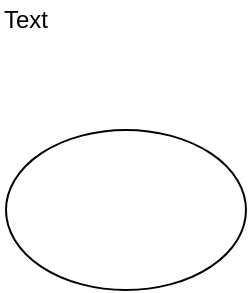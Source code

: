 <mxfile version="10.9.6" type="github"><diagram id="36rYkO6T5O7YTJ32NNB1" name="ç¬¬ 1 é¡µ"><mxGraphModel dx="526" dy="425" grid="1" gridSize="10" guides="1" tooltips="1" connect="1" arrows="1" fold="1" page="1" pageScale="1" pageWidth="827" pageHeight="1169" math="0" shadow="0"><root><mxCell id="0"/><mxCell id="1" parent="0"/><mxCell id="v91mRRQ2IzA36vCPKR6V-1" value="Text" style="text;html=1;resizable=0;points=[];autosize=1;align=left;verticalAlign=top;spacingTop=-4;direction=south;" parent="1" vertex="1"><mxGeometry x="507" y="135" width="20" height="40" as="geometry"/></mxCell><mxCell id="WYvrCiuCEmerflFF2C1J-1" value="" style="ellipse;whiteSpace=wrap;html=1;" vertex="1" parent="1"><mxGeometry x="510" y="200" width="120" height="80" as="geometry"/></mxCell></root></mxGraphModel></diagram></mxfile>